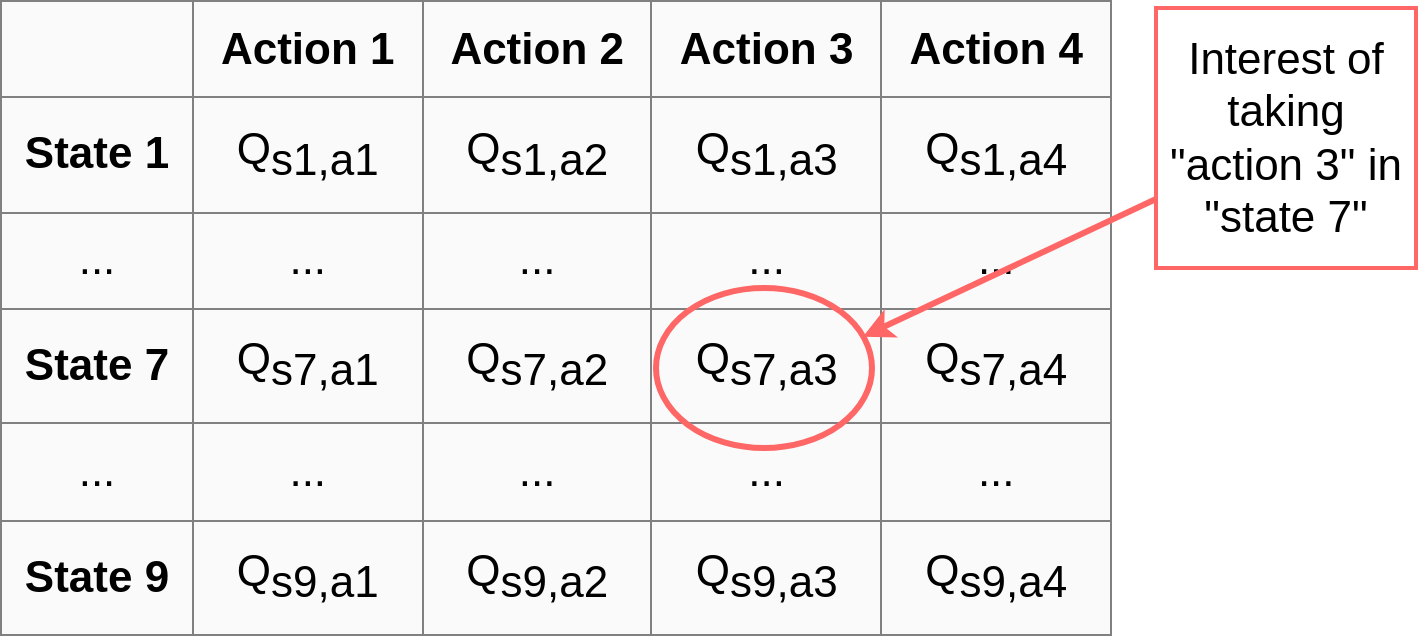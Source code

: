 <mxfile version="20.3.0" type="device" pages="6"><diagram id="sjddoJSolQwsKN8A4_-5" name="Page-1"><mxGraphModel dx="946" dy="672" grid="1" gridSize="10" guides="1" tooltips="1" connect="1" arrows="1" fold="1" page="1" pageScale="1" pageWidth="1040" pageHeight="630" math="0" shadow="0"><root><mxCell id="0"/><mxCell id="1" parent="0"/><mxCell id="ltDP3CAQEIw5t9Q50uZA-1" value="&lt;table style=&quot;text-align: center; width: 100%; height: 100%; border-collapse: collapse; font-size: 22px;&quot; width=&quot;100%&quot; border=&quot;1&quot;&gt;&lt;tbody style=&quot;font-size: 22px;&quot;&gt;&lt;tr style=&quot;font-size: 22px;&quot;&gt;&lt;td align=&quot;center&quot; style=&quot;font-size: 22px;&quot;&gt;&lt;br style=&quot;font-size: 22px;&quot;&gt;&lt;/td&gt;&lt;td align=&quot;center&quot; style=&quot;font-size: 22px;&quot;&gt;&lt;b style=&quot;font-size: 22px;&quot;&gt;Action 1&lt;/b&gt;&lt;/td&gt;&lt;td align=&quot;center&quot; style=&quot;font-size: 22px;&quot;&gt;&lt;b style=&quot;font-size: 22px;&quot;&gt;Action 2&lt;/b&gt;&lt;/td&gt;&lt;td style=&quot;font-size: 22px;&quot;&gt;&lt;b style=&quot;font-size: 22px;&quot;&gt;Action&lt;/b&gt; &lt;b style=&quot;font-size: 22px;&quot;&gt;3&lt;/b&gt;&lt;/td&gt;&lt;td style=&quot;font-size: 22px;&quot;&gt;&lt;b style=&quot;font-size: 22px;&quot;&gt;Action 4&lt;/b&gt;&lt;/td&gt;&lt;/tr&gt;&lt;tr style=&quot;font-size: 22px;&quot;&gt;&lt;td align=&quot;center&quot; style=&quot;font-size: 22px;&quot;&gt;&lt;b style=&quot;font-size: 22px;&quot;&gt;State 1&lt;/b&gt;&lt;/td&gt;&lt;td align=&quot;center&quot; style=&quot;font-size: 22px;&quot;&gt;Q&lt;sub style=&quot;font-size: 22px;&quot;&gt;s1,a1&lt;/sub&gt;&lt;/td&gt;&lt;td align=&quot;center&quot; style=&quot;font-size: 22px;&quot;&gt;Q&lt;sub style=&quot;font-size: 22px;&quot;&gt;s1,a2&lt;/sub&gt;&lt;/td&gt;&lt;td style=&quot;font-size: 22px;&quot;&gt;Q&lt;sub style=&quot;font-size: 22px;&quot;&gt;s1,a3&lt;/sub&gt;&lt;/td&gt;&lt;td style=&quot;font-size: 22px;&quot;&gt;Q&lt;sub style=&quot;font-size: 22px;&quot;&gt;s1,a4&lt;/sub&gt;&lt;/td&gt;&lt;/tr&gt;&lt;tr style=&quot;font-size: 22px;&quot;&gt;&lt;td style=&quot;font-size: 22px;&quot;&gt;...&lt;/td&gt;&lt;td style=&quot;font-size: 22px;&quot;&gt;...&lt;/td&gt;&lt;td style=&quot;font-size: 22px;&quot;&gt;...&lt;/td&gt;&lt;td style=&quot;font-size: 22px;&quot;&gt;...&lt;/td&gt;&lt;td style=&quot;font-size: 22px;&quot;&gt;...&lt;/td&gt;&lt;/tr&gt;&lt;tr style=&quot;font-size: 22px;&quot;&gt;&lt;td align=&quot;center&quot; style=&quot;font-size: 22px;&quot;&gt;&lt;b style=&quot;font-size: 22px;&quot;&gt;State 7&lt;/b&gt;&lt;br style=&quot;font-size: 22px;&quot;&gt;&lt;/td&gt;&lt;td style=&quot;font-size: 22px;&quot; align=&quot;center&quot;&gt;Q&lt;sub style=&quot;font-size: 22px;&quot;&gt;s7,a1&lt;/sub&gt;&lt;/td&gt;&lt;td style=&quot;font-size: 22px;&quot; align=&quot;center&quot;&gt;Q&lt;sub style=&quot;font-size: 22px;&quot;&gt;s7,a2&lt;/sub&gt;&lt;/td&gt;&lt;td style=&quot;font-size: 22px;&quot;&gt;&lt;font style=&quot;font-size: 22px;&quot;&gt;Q&lt;sub style=&quot;font-size: 22px;&quot;&gt;s7,a3&lt;/sub&gt;&lt;/font&gt;&lt;/td&gt;&lt;td style=&quot;font-size: 22px;&quot;&gt;Q&lt;sub style=&quot;font-size: 22px;&quot;&gt;s7,a4&lt;/sub&gt;&lt;/td&gt;&lt;/tr&gt;&lt;tr style=&quot;font-size: 22px;&quot;&gt;&lt;td style=&quot;font-size: 22px;&quot;&gt;...&lt;/td&gt;&lt;td style=&quot;font-size: 22px;&quot;&gt;...&lt;/td&gt;&lt;td style=&quot;font-size: 22px;&quot;&gt;...&lt;/td&gt;&lt;td style=&quot;font-size: 22px;&quot;&gt;...&lt;/td&gt;&lt;td style=&quot;font-size: 22px;&quot;&gt;...&lt;/td&gt;&lt;/tr&gt;&lt;tr style=&quot;font-size: 22px;&quot;&gt;&lt;td style=&quot;font-size: 22px;&quot;&gt;&lt;b style=&quot;font-size: 22px;&quot;&gt;State 9&lt;/b&gt;&lt;/td&gt;&lt;td style=&quot;font-size: 22px;&quot;&gt;Q&lt;sub style=&quot;font-size: 22px;&quot;&gt;s9,a1&lt;/sub&gt;&lt;br style=&quot;font-size: 22px;&quot;&gt;&lt;/td&gt;&lt;td style=&quot;font-size: 22px;&quot;&gt;Q&lt;sub style=&quot;font-size: 22px;&quot;&gt;s9,a2&lt;/sub&gt;&lt;br style=&quot;font-size: 22px;&quot;&gt;&lt;/td&gt;&lt;td style=&quot;font-size: 22px;&quot;&gt;Q&lt;sub style=&quot;font-size: 22px;&quot;&gt;s9,a3&lt;/sub&gt;&lt;br style=&quot;font-size: 22px;&quot;&gt;&lt;/td&gt;&lt;td style=&quot;font-size: 22px;&quot;&gt;Q&lt;sub style=&quot;font-size: 22px;&quot;&gt;s9,a4&lt;/sub&gt;&lt;br style=&quot;font-size: 22px;&quot;&gt;&lt;/td&gt;&lt;/tr&gt;&lt;/tbody&gt;&lt;/table&gt;" style="text;html=1;strokeColor=none;fillColor=#FAFAFA;overflow=fill;shadow=0;rounded=0;sketch=0;glass=0;fontSize=22;labelBackgroundColor=none;" parent="1" vertex="1"><mxGeometry x="242" y="156" width="556" height="318" as="geometry"/></mxCell><mxCell id="ltDP3CAQEIw5t9Q50uZA-2" value="" style="ellipse;whiteSpace=wrap;html=1;labelBackgroundColor=none;fontColor=#000000;fillColor=none;strokeWidth=3;strokeColor=#FF6666;" parent="1" vertex="1"><mxGeometry x="570" y="300" width="108" height="80" as="geometry"/></mxCell><mxCell id="ltDP3CAQEIw5t9Q50uZA-3" value="Interest of taking &quot;action 3&quot; in &quot;state 7&quot;" style="text;html=1;strokeColor=#FF6666;fillColor=none;align=center;verticalAlign=middle;whiteSpace=wrap;rounded=0;labelBackgroundColor=none;strokeWidth=2;fontColor=#000000;fontSize=22;" parent="1" vertex="1"><mxGeometry x="820" y="160" width="130" height="130" as="geometry"/></mxCell><mxCell id="ltDP3CAQEIw5t9Q50uZA-4" value="" style="endArrow=classic;html=1;rounded=0;fontSize=22;fontColor=#000000;entryX=0.958;entryY=0.304;entryDx=0;entryDy=0;entryPerimeter=0;strokeWidth=3;strokeColor=#FF6666;" parent="1" source="ltDP3CAQEIw5t9Q50uZA-3" target="ltDP3CAQEIw5t9Q50uZA-2" edge="1"><mxGeometry width="50" height="50" relative="1" as="geometry"><mxPoint x="510" y="50" as="sourcePoint"/><mxPoint x="560" as="targetPoint"/></mxGeometry></mxCell></root></mxGraphModel></diagram><diagram name="Page2" id="2KFOGGu1gA2ibc1FrUkr"><mxGraphModel dx="946" dy="672" grid="1" gridSize="10" guides="1" tooltips="1" connect="1" arrows="1" fold="1" page="1" pageScale="1" pageWidth="1040" pageHeight="630" math="1" shadow="0"><root><mxCell id="pZhcjRSEBRZSpGrbcxXi-0"/><mxCell id="pZhcjRSEBRZSpGrbcxXi-1" parent="pZhcjRSEBRZSpGrbcxXi-0"/><mxCell id="pZhcjRSEBRZSpGrbcxXi-2" value="&lt;table style=&quot;text-align: center; width: 100%; height: 100%; border-collapse: collapse; font-size: 22px;&quot; width=&quot;100%&quot; border=&quot;1&quot;&gt;&lt;tbody style=&quot;font-size: 22px;&quot;&gt;&lt;tr style=&quot;font-size: 22px;&quot;&gt;&lt;td align=&quot;center&quot; style=&quot;font-size: 22px;&quot;&gt;&lt;br style=&quot;font-size: 22px;&quot;&gt;&lt;/td&gt;&lt;td align=&quot;center&quot; style=&quot;font-size: 22px;&quot;&gt;&lt;b style=&quot;font-size: 22px;&quot;&gt;Action 1&lt;/b&gt;&lt;/td&gt;&lt;td align=&quot;center&quot; style=&quot;font-size: 22px;&quot;&gt;&lt;b style=&quot;font-size: 22px;&quot;&gt;Action 2&lt;/b&gt;&lt;/td&gt;&lt;td style=&quot;font-size: 22px;&quot;&gt;&lt;b style=&quot;font-size: 22px;&quot;&gt;Action&lt;/b&gt; &lt;b style=&quot;font-size: 22px;&quot;&gt;3&lt;/b&gt;&lt;/td&gt;&lt;td style=&quot;font-size: 22px;&quot;&gt;&lt;b style=&quot;font-size: 22px;&quot;&gt;Action 4&lt;/b&gt;&lt;/td&gt;&lt;/tr&gt;&lt;tr style=&quot;font-size: 22px;&quot;&gt;&lt;td align=&quot;center&quot; style=&quot;font-size: 22px;&quot;&gt;&lt;b style=&quot;font-size: 22px;&quot;&gt;State 1&lt;/b&gt;&lt;/td&gt;&lt;td align=&quot;center&quot; style=&quot;font-size: 22px;&quot;&gt;3&lt;/td&gt;&lt;td align=&quot;center&quot; style=&quot;font-size: 22px;&quot;&gt;5&lt;/td&gt;&lt;td style=&quot;font-size: 22px;&quot;&gt;3.5&lt;/td&gt;&lt;td style=&quot;font-size: 22px;&quot;&gt;3&lt;/td&gt;&lt;/tr&gt;&lt;tr style=&quot;font-size: 22px;&quot;&gt;&lt;td style=&quot;font-size: 22px;&quot;&gt;...&lt;/td&gt;&lt;td style=&quot;font-size: 22px;&quot;&gt;...&lt;/td&gt;&lt;td style=&quot;font-size: 22px;&quot;&gt;...&lt;/td&gt;&lt;td style=&quot;font-size: 22px;&quot;&gt;...&lt;/td&gt;&lt;td style=&quot;font-size: 22px;&quot;&gt;...&lt;/td&gt;&lt;/tr&gt;&lt;tr style=&quot;font-size: 22px;&quot;&gt;&lt;td align=&quot;center&quot; style=&quot;font-size: 22px;&quot;&gt;&lt;b style=&quot;font-size: 22px;&quot;&gt;State 7&lt;/b&gt;&lt;br style=&quot;font-size: 22px;&quot;&gt;&lt;/td&gt;&lt;td style=&quot;font-size: 22px;&quot; align=&quot;center&quot;&gt;1&lt;/td&gt;&lt;td style=&quot;font-size: 22px;&quot; align=&quot;center&quot;&gt;0.5&lt;/td&gt;&lt;td style=&quot;font-size: 22px;&quot;&gt;4&lt;/td&gt;&lt;td style=&quot;font-size: 22px;&quot;&gt;2&lt;/td&gt;&lt;/tr&gt;&lt;tr style=&quot;font-size: 22px;&quot;&gt;&lt;td style=&quot;font-size: 22px;&quot;&gt;...&lt;/td&gt;&lt;td style=&quot;font-size: 22px;&quot;&gt;...&lt;/td&gt;&lt;td style=&quot;font-size: 22px;&quot;&gt;...&lt;/td&gt;&lt;td style=&quot;font-size: 22px;&quot;&gt;...&lt;/td&gt;&lt;td style=&quot;font-size: 22px;&quot;&gt;...&lt;/td&gt;&lt;/tr&gt;&lt;tr style=&quot;font-size: 22px;&quot;&gt;&lt;td style=&quot;font-size: 22px;&quot;&gt;&lt;b style=&quot;font-size: 22px;&quot;&gt;State 9&lt;/b&gt;&lt;/td&gt;&lt;td style=&quot;font-size: 22px;&quot;&gt;1&lt;/td&gt;&lt;td style=&quot;font-size: 22px;&quot;&gt;1.5&lt;/td&gt;&lt;td style=&quot;font-size: 22px;&quot;&gt;0.5&lt;/td&gt;&lt;td style=&quot;font-size: 22px;&quot;&gt;0&lt;/td&gt;&lt;/tr&gt;&lt;/tbody&gt;&lt;/table&gt;" style="text;html=1;strokeColor=none;fillColor=#FAFAFA;overflow=fill;shadow=0;rounded=0;sketch=0;glass=0;fontSize=22;labelBackgroundColor=none;" parent="pZhcjRSEBRZSpGrbcxXi-1" vertex="1"><mxGeometry x="242" y="156" width="556" height="318" as="geometry"/></mxCell><mxCell id="4_USxpS0nfTOvVPJIPdh-0" value="\( \left( s_t, a_t, s_{t+1}, r_{t+1} \right) \)&lt;br&gt;=&lt;br&gt;\( \left( s_7, a_3, s_1, 0.8 \right) \)" style="text;html=1;strokeColor=none;fillColor=none;align=center;verticalAlign=middle;whiteSpace=wrap;rounded=0;labelBackgroundColor=none;strokeWidth=2;fontSize=22;fontColor=#000000;" parent="pZhcjRSEBRZSpGrbcxXi-1" vertex="1"><mxGeometry x="12" y="80" width="230" height="90" as="geometry"/></mxCell><mxCell id="4_USxpS0nfTOvVPJIPdh-2" value="" style="endArrow=classic;html=1;rounded=0;strokeColor=#000000;strokeWidth=3;fontSize=22;fontColor=#000000;entryX=0;entryY=0.5;entryDx=0;entryDy=0;edgeStyle=orthogonalEdgeStyle;" parent="pZhcjRSEBRZSpGrbcxXi-1" source="4_USxpS0nfTOvVPJIPdh-0" target="pZhcjRSEBRZSpGrbcxXi-2" edge="1"><mxGeometry width="50" height="50" relative="1" as="geometry"><mxPoint x="80" y="260" as="sourcePoint"/><mxPoint x="130" y="210" as="targetPoint"/></mxGeometry></mxCell></root></mxGraphModel></diagram><diagram name="Page3" id="nUJOAW_J-FZ1BXAWoaFj"><mxGraphModel dx="946" dy="672" grid="1" gridSize="10" guides="1" tooltips="1" connect="1" arrows="1" fold="1" page="1" pageScale="1" pageWidth="1040" pageHeight="630" math="1" shadow="0"><root><mxCell id="lQkG-1RQteraJmdC_sow-0"/><mxCell id="lQkG-1RQteraJmdC_sow-1" parent="lQkG-1RQteraJmdC_sow-0"/><mxCell id="lQkG-1RQteraJmdC_sow-2" value="&lt;table style=&quot;text-align: center; width: 100%; height: 100%; border-collapse: collapse; font-size: 22px;&quot; width=&quot;100%&quot; border=&quot;1&quot;&gt;&lt;tbody style=&quot;font-size: 22px;&quot;&gt;&lt;tr style=&quot;font-size: 22px;&quot;&gt;&lt;td align=&quot;center&quot; style=&quot;font-size: 22px;&quot;&gt;&lt;br style=&quot;font-size: 22px;&quot;&gt;&lt;/td&gt;&lt;td align=&quot;center&quot; style=&quot;font-size: 22px;&quot;&gt;&lt;b style=&quot;font-size: 22px;&quot;&gt;Action 1&lt;/b&gt;&lt;/td&gt;&lt;td align=&quot;center&quot; style=&quot;font-size: 22px;&quot;&gt;&lt;b style=&quot;font-size: 22px;&quot;&gt;Action 2&lt;/b&gt;&lt;/td&gt;&lt;td style=&quot;font-size: 22px;&quot;&gt;&lt;font color=&quot;#ff6666&quot;&gt;&lt;b style=&quot;font-size: 22px;&quot;&gt;Action&lt;/b&gt; &lt;b style=&quot;font-size: 22px;&quot;&gt;3&lt;/b&gt;&lt;/font&gt;&lt;/td&gt;&lt;td style=&quot;font-size: 22px;&quot;&gt;&lt;b style=&quot;font-size: 22px;&quot;&gt;Action 4&lt;/b&gt;&lt;/td&gt;&lt;/tr&gt;&lt;tr style=&quot;font-size: 22px;&quot;&gt;&lt;td align=&quot;center&quot; style=&quot;font-size: 22px;&quot;&gt;&lt;b style=&quot;font-size: 22px;&quot;&gt;State 1&lt;/b&gt;&lt;/td&gt;&lt;td align=&quot;center&quot; style=&quot;font-size: 22px;&quot;&gt;3&lt;/td&gt;&lt;td align=&quot;center&quot; style=&quot;font-size: 22px;&quot;&gt;5&lt;/td&gt;&lt;td style=&quot;font-size: 22px;&quot;&gt;3.5&lt;/td&gt;&lt;td style=&quot;font-size: 22px;&quot;&gt;3&lt;/td&gt;&lt;/tr&gt;&lt;tr style=&quot;font-size: 22px;&quot;&gt;&lt;td style=&quot;font-size: 22px;&quot;&gt;...&lt;/td&gt;&lt;td style=&quot;font-size: 22px;&quot;&gt;...&lt;/td&gt;&lt;td style=&quot;font-size: 22px;&quot;&gt;...&lt;/td&gt;&lt;td style=&quot;font-size: 22px;&quot;&gt;...&lt;/td&gt;&lt;td style=&quot;font-size: 22px;&quot;&gt;...&lt;/td&gt;&lt;/tr&gt;&lt;tr style=&quot;font-size: 22px;&quot;&gt;&lt;td align=&quot;center&quot; style=&quot;font-size: 22px;&quot;&gt;&lt;b style=&quot;font-size: 22px;&quot;&gt;&lt;font color=&quot;#ff6666&quot;&gt;State 7&lt;/font&gt;&lt;/b&gt;&lt;br style=&quot;font-size: 22px;&quot;&gt;&lt;/td&gt;&lt;td style=&quot;font-size: 22px;&quot; align=&quot;center&quot;&gt;1&lt;/td&gt;&lt;td style=&quot;font-size: 22px;&quot; align=&quot;center&quot;&gt;0.5&lt;/td&gt;&lt;td style=&quot;font-size: 22px;&quot;&gt;&lt;b&gt;4&lt;/b&gt;&lt;/td&gt;&lt;td style=&quot;font-size: 22px;&quot;&gt;2&lt;/td&gt;&lt;/tr&gt;&lt;tr style=&quot;font-size: 22px;&quot;&gt;&lt;td style=&quot;font-size: 22px;&quot;&gt;...&lt;/td&gt;&lt;td style=&quot;font-size: 22px;&quot;&gt;...&lt;/td&gt;&lt;td style=&quot;font-size: 22px;&quot;&gt;...&lt;/td&gt;&lt;td style=&quot;font-size: 22px;&quot;&gt;...&lt;/td&gt;&lt;td style=&quot;font-size: 22px;&quot;&gt;...&lt;/td&gt;&lt;/tr&gt;&lt;tr style=&quot;font-size: 22px;&quot;&gt;&lt;td style=&quot;font-size: 22px;&quot;&gt;&lt;b style=&quot;font-size: 22px;&quot;&gt;State 9&lt;/b&gt;&lt;/td&gt;&lt;td style=&quot;font-size: 22px;&quot;&gt;1&lt;/td&gt;&lt;td style=&quot;font-size: 22px;&quot;&gt;1.5&lt;/td&gt;&lt;td style=&quot;font-size: 22px;&quot;&gt;0.5&lt;/td&gt;&lt;td style=&quot;font-size: 22px;&quot;&gt;0&lt;/td&gt;&lt;/tr&gt;&lt;/tbody&gt;&lt;/table&gt;" style="text;html=1;strokeColor=none;fillColor=#FAFAFA;overflow=fill;shadow=0;rounded=0;sketch=0;glass=0;fontSize=22;labelBackgroundColor=none;" parent="lQkG-1RQteraJmdC_sow-1" vertex="1"><mxGeometry x="242" y="156" width="556" height="318" as="geometry"/></mxCell><mxCell id="lQkG-1RQteraJmdC_sow-3" value="\( \left( s_t, a_t, s_{t+1}, r_{t+1} \right) \)&lt;br&gt;=&lt;br&gt;\( \left( s_7, a_3, s_1, 0.8 \right) \)" style="text;html=1;strokeColor=none;fillColor=none;align=center;verticalAlign=middle;whiteSpace=wrap;rounded=0;labelBackgroundColor=none;strokeWidth=2;fontSize=22;fontColor=#000000;" parent="lQkG-1RQteraJmdC_sow-1" vertex="1"><mxGeometry x="12" y="80" width="230" height="90" as="geometry"/></mxCell><mxCell id="lQkG-1RQteraJmdC_sow-4" value="" style="endArrow=classic;html=1;rounded=0;strokeColor=#000000;strokeWidth=3;fontSize=22;fontColor=#000000;entryX=0;entryY=0.5;entryDx=0;entryDy=0;edgeStyle=orthogonalEdgeStyle;" parent="lQkG-1RQteraJmdC_sow-1" source="lQkG-1RQteraJmdC_sow-3" target="lQkG-1RQteraJmdC_sow-2" edge="1"><mxGeometry width="50" height="50" relative="1" as="geometry"><mxPoint x="80" y="260" as="sourcePoint"/><mxPoint x="130" y="210" as="targetPoint"/></mxGeometry></mxCell><mxCell id="tLaP0weCwcLedAfLZ46D-0" value="" style="ellipse;whiteSpace=wrap;html=1;labelBackgroundColor=none;strokeColor=#FF6666;strokeWidth=2;fontSize=22;fontColor=#000000;fillColor=none;" parent="lQkG-1RQteraJmdC_sow-1" vertex="1"><mxGeometry x="570" y="300" width="110" height="80" as="geometry"/></mxCell><mxCell id="tLaP0weCwcLedAfLZ46D-2" style="rounded=0;orthogonalLoop=1;jettySize=auto;html=1;exitX=0.5;exitY=0;exitDx=0;exitDy=0;entryX=1;entryY=1;entryDx=0;entryDy=0;strokeColor=#FF6666;strokeWidth=3;fontSize=22;fontColor=#000000;" parent="lQkG-1RQteraJmdC_sow-1" source="hgDcI6WrcnOE-1XkEogW-0" target="tLaP0weCwcLedAfLZ46D-0" edge="1"><mxGeometry relative="1" as="geometry"/></mxCell><mxCell id="tLaP0weCwcLedAfLZ46D-1" value="Current learned interest" style="text;html=1;strokeColor=none;fillColor=none;align=center;verticalAlign=middle;whiteSpace=wrap;rounded=0;labelBackgroundColor=none;strokeWidth=2;fontSize=20;fontColor=#FF6666;" parent="lQkG-1RQteraJmdC_sow-1" vertex="1"><mxGeometry x="860" y="510" width="90" height="100" as="geometry"/></mxCell><mxCell id="TOVtxj3Fe_SmDKAyGnbG-0" value="\( Q(s_7, a_3) \leftarrow \alpha \left[ r_{t+1}&amp;nbsp;+ \gamma max_{a'} Q(s_{t+1}, a') \right] + (1 - \alpha)Q(s_t, a_t) \)" style="text;html=1;strokeColor=none;fillColor=none;align=center;verticalAlign=middle;whiteSpace=wrap;rounded=0;labelBackgroundColor=none;strokeWidth=2;fontSize=22;fontColor=#000000;" parent="lQkG-1RQteraJmdC_sow-1" vertex="1"><mxGeometry x="180" y="530" width="680" height="30" as="geometry"/></mxCell><mxCell id="hgDcI6WrcnOE-1XkEogW-0" value="" style="ellipse;whiteSpace=wrap;html=1;labelBackgroundColor=none;strokeColor=#FF6666;strokeWidth=2;fontSize=22;fontColor=#000000;fillColor=none;" parent="lQkG-1RQteraJmdC_sow-1" vertex="1"><mxGeometry x="750" y="520" width="110" height="50" as="geometry"/></mxCell></root></mxGraphModel></diagram><diagram name="Page4" id="15p9IzbxZcBYNSkO7-Zc"><mxGraphModel dx="946" dy="672" grid="1" gridSize="10" guides="1" tooltips="1" connect="1" arrows="1" fold="1" page="1" pageScale="1" pageWidth="1040" pageHeight="630" math="1" shadow="0"><root><mxCell id="RcJ6mssY-wKHh3aNuRzd-0"/><mxCell id="RcJ6mssY-wKHh3aNuRzd-1" parent="RcJ6mssY-wKHh3aNuRzd-0"/><mxCell id="RcJ6mssY-wKHh3aNuRzd-2" value="&lt;table style=&quot;text-align: center; width: 100%; height: 100%; border-collapse: collapse; font-size: 22px;&quot; width=&quot;100%&quot; border=&quot;1&quot;&gt;&lt;tbody style=&quot;font-size: 22px;&quot;&gt;&lt;tr style=&quot;font-size: 22px;&quot;&gt;&lt;td align=&quot;center&quot; style=&quot;font-size: 22px;&quot;&gt;&lt;br style=&quot;font-size: 22px;&quot;&gt;&lt;/td&gt;&lt;td align=&quot;center&quot; style=&quot;font-size: 22px;&quot;&gt;&lt;b style=&quot;font-size: 22px;&quot;&gt;Action 1&lt;/b&gt;&lt;/td&gt;&lt;td align=&quot;center&quot; style=&quot;font-size: 22px;&quot;&gt;&lt;b style=&quot;font-size: 22px;&quot;&gt;Action 2&lt;/b&gt;&lt;/td&gt;&lt;td style=&quot;font-size: 22px;&quot;&gt;&lt;b style=&quot;font-size: 22px;&quot;&gt;Action&lt;/b&gt; &lt;b style=&quot;font-size: 22px;&quot;&gt;3&lt;/b&gt;&lt;/td&gt;&lt;td style=&quot;font-size: 22px;&quot;&gt;&lt;b style=&quot;font-size: 22px;&quot;&gt;Action 4&lt;/b&gt;&lt;/td&gt;&lt;/tr&gt;&lt;tr style=&quot;font-size: 22px;&quot;&gt;&lt;td align=&quot;center&quot; style=&quot;font-size: 22px;&quot;&gt;&lt;b style=&quot;font-size: 22px;&quot;&gt;State 1&lt;/b&gt;&lt;/td&gt;&lt;td align=&quot;center&quot; style=&quot;font-size: 22px;&quot;&gt;3&lt;/td&gt;&lt;td align=&quot;center&quot; style=&quot;font-size: 22px;&quot;&gt;5&lt;/td&gt;&lt;td style=&quot;font-size: 22px;&quot;&gt;3.5&lt;/td&gt;&lt;td style=&quot;font-size: 22px;&quot;&gt;3&lt;/td&gt;&lt;/tr&gt;&lt;tr style=&quot;font-size: 22px;&quot;&gt;&lt;td style=&quot;font-size: 22px;&quot;&gt;...&lt;/td&gt;&lt;td style=&quot;font-size: 22px;&quot;&gt;...&lt;/td&gt;&lt;td style=&quot;font-size: 22px;&quot;&gt;...&lt;/td&gt;&lt;td style=&quot;font-size: 22px;&quot;&gt;...&lt;/td&gt;&lt;td style=&quot;font-size: 22px;&quot;&gt;...&lt;/td&gt;&lt;/tr&gt;&lt;tr style=&quot;font-size: 22px;&quot;&gt;&lt;td align=&quot;center&quot; style=&quot;font-size: 22px;&quot;&gt;&lt;b style=&quot;font-size: 22px;&quot;&gt;State 7&lt;/b&gt;&lt;br style=&quot;font-size: 22px;&quot;&gt;&lt;/td&gt;&lt;td style=&quot;font-size: 22px;&quot; align=&quot;center&quot;&gt;1&lt;/td&gt;&lt;td style=&quot;font-size: 22px;&quot; align=&quot;center&quot;&gt;0.5&lt;/td&gt;&lt;td style=&quot;font-size: 22px;&quot;&gt;4&lt;/td&gt;&lt;td style=&quot;font-size: 22px;&quot;&gt;2&lt;/td&gt;&lt;/tr&gt;&lt;tr style=&quot;font-size: 22px;&quot;&gt;&lt;td style=&quot;font-size: 22px;&quot;&gt;...&lt;/td&gt;&lt;td style=&quot;font-size: 22px;&quot;&gt;...&lt;/td&gt;&lt;td style=&quot;font-size: 22px;&quot;&gt;...&lt;/td&gt;&lt;td style=&quot;font-size: 22px;&quot;&gt;...&lt;/td&gt;&lt;td style=&quot;font-size: 22px;&quot;&gt;...&lt;/td&gt;&lt;/tr&gt;&lt;tr style=&quot;font-size: 22px;&quot;&gt;&lt;td style=&quot;font-size: 22px;&quot;&gt;&lt;b style=&quot;font-size: 22px;&quot;&gt;State 9&lt;/b&gt;&lt;/td&gt;&lt;td style=&quot;font-size: 22px;&quot;&gt;1&lt;/td&gt;&lt;td style=&quot;font-size: 22px;&quot;&gt;1.5&lt;/td&gt;&lt;td style=&quot;font-size: 22px;&quot;&gt;0.5&lt;/td&gt;&lt;td style=&quot;font-size: 22px;&quot;&gt;0&lt;/td&gt;&lt;/tr&gt;&lt;/tbody&gt;&lt;/table&gt;" style="text;html=1;strokeColor=none;fillColor=#FAFAFA;overflow=fill;shadow=0;rounded=0;sketch=0;glass=0;fontSize=22;labelBackgroundColor=none;" parent="RcJ6mssY-wKHh3aNuRzd-1" vertex="1"><mxGeometry x="242" y="156" width="556" height="318" as="geometry"/></mxCell><mxCell id="RcJ6mssY-wKHh3aNuRzd-3" value="\( \left( s_t, a_t, s_{t+1}, r_{t+1} \right) \)&lt;br&gt;=&lt;br&gt;\( \left( s_7, a_3, s_1, 0.8 \right) \)" style="text;html=1;strokeColor=none;fillColor=none;align=center;verticalAlign=middle;whiteSpace=wrap;rounded=0;labelBackgroundColor=none;strokeWidth=2;fontSize=22;fontColor=#000000;" parent="RcJ6mssY-wKHh3aNuRzd-1" vertex="1"><mxGeometry x="12" y="80" width="230" height="90" as="geometry"/></mxCell><mxCell id="RcJ6mssY-wKHh3aNuRzd-4" value="" style="endArrow=classic;html=1;rounded=0;strokeColor=#000000;strokeWidth=3;fontSize=22;fontColor=#000000;entryX=0;entryY=0.5;entryDx=0;entryDy=0;edgeStyle=orthogonalEdgeStyle;" parent="RcJ6mssY-wKHh3aNuRzd-1" source="RcJ6mssY-wKHh3aNuRzd-3" target="RcJ6mssY-wKHh3aNuRzd-2" edge="1"><mxGeometry width="50" height="50" relative="1" as="geometry"><mxPoint x="80" y="260" as="sourcePoint"/><mxPoint x="130" y="210" as="targetPoint"/></mxGeometry></mxCell><mxCell id="RcJ6mssY-wKHh3aNuRzd-5" value="\( Q(s_7, a_3) \leftarrow \alpha \left[ r_{t+1} + \gamma max_{a'} Q(s_{t+1}, a')&lt;br&gt;&amp;nbsp;\right] + (1 - \alpha)4 \)" style="text;html=1;strokeColor=none;fillColor=none;align=center;verticalAlign=middle;whiteSpace=wrap;rounded=0;labelBackgroundColor=none;strokeWidth=2;fontSize=22;fontColor=#000000;" parent="RcJ6mssY-wKHh3aNuRzd-1" vertex="1"><mxGeometry x="180" y="530" width="680" height="30" as="geometry"/></mxCell><mxCell id="RcJ6mssY-wKHh3aNuRzd-9" style="edgeStyle=none;rounded=0;orthogonalLoop=1;jettySize=auto;html=1;exitX=0.5;exitY=0;exitDx=0;exitDy=0;entryX=1;entryY=1;entryDx=0;entryDy=0;strokeColor=#000000;strokeWidth=3;fontSize=20;fontColor=#FF6666;opacity=40;" parent="RcJ6mssY-wKHh3aNuRzd-1" source="RcJ6mssY-wKHh3aNuRzd-10" target="RcJ6mssY-wKHh3aNuRzd-11" edge="1"><mxGeometry relative="1" as="geometry"/></mxCell><mxCell id="4zQjp5vTpur43cpr-zvU-0" style="edgeStyle=none;rounded=0;orthogonalLoop=1;jettySize=auto;html=1;exitX=0.5;exitY=1;exitDx=0;exitDy=0;strokeColor=#000000;strokeWidth=3;fontSize=20;fontColor=#FF6666;opacity=40;" parent="RcJ6mssY-wKHh3aNuRzd-1" source="RcJ6mssY-wKHh3aNuRzd-10" target="RcJ6mssY-wKHh3aNuRzd-5" edge="1"><mxGeometry relative="1" as="geometry"/></mxCell><mxCell id="RcJ6mssY-wKHh3aNuRzd-10" value="" style="ellipse;whiteSpace=wrap;html=1;labelBackgroundColor=none;strokeColor=#000000;strokeWidth=2;fontSize=20;fontColor=#FF6666;fillColor=none;opacity=40;" parent="RcJ6mssY-wKHh3aNuRzd-1" vertex="1"><mxGeometry x="790" y="530" width="30" height="30" as="geometry"/></mxCell><mxCell id="RcJ6mssY-wKHh3aNuRzd-11" value="" style="ellipse;whiteSpace=wrap;html=1;labelBackgroundColor=none;strokeColor=#000000;strokeWidth=2;fontSize=20;fontColor=#FF6666;fillColor=none;opacity=40;" parent="RcJ6mssY-wKHh3aNuRzd-1" vertex="1"><mxGeometry x="611" y="326" width="30" height="30" as="geometry"/></mxCell><mxCell id="4zQjp5vTpur43cpr-zvU-1" value="" style="ellipse;whiteSpace=wrap;html=1;labelBackgroundColor=none;strokeColor=#FF6666;strokeWidth=2;fontSize=20;fontColor=#000000;fillColor=none;" parent="RcJ6mssY-wKHh3aNuRzd-1" vertex="1"><mxGeometry x="400" y="530" width="50" height="30" as="geometry"/></mxCell><mxCell id="4zQjp5vTpur43cpr-zvU-2" value="" style="ellipse;whiteSpace=wrap;html=1;labelBackgroundColor=none;strokeColor=#FF6666;strokeWidth=2;fontSize=20;fontColor=#000000;fillColor=none;" parent="RcJ6mssY-wKHh3aNuRzd-1" vertex="1"><mxGeometry x="161" y="137" width="40" height="30" as="geometry"/></mxCell><mxCell id="4zQjp5vTpur43cpr-zvU-3" style="edgeStyle=none;rounded=0;orthogonalLoop=1;jettySize=auto;html=1;exitX=0;exitY=0;exitDx=0;exitDy=0;entryX=1;entryY=1;entryDx=0;entryDy=0;strokeColor=#FF6666;strokeWidth=3;fontSize=20;fontColor=#000000;" parent="RcJ6mssY-wKHh3aNuRzd-1" source="4zQjp5vTpur43cpr-zvU-1" target="4zQjp5vTpur43cpr-zvU-2" edge="1"><mxGeometry relative="1" as="geometry"><mxPoint x="207.01" y="614.48" as="sourcePoint"/><mxPoint x="161.001" y="350" as="targetPoint"/></mxGeometry></mxCell><mxCell id="4zQjp5vTpur43cpr-zvU-4" value="Reward" style="text;html=1;strokeColor=none;fillColor=none;align=center;verticalAlign=middle;whiteSpace=wrap;rounded=0;labelBackgroundColor=none;strokeWidth=2;fontSize=20;fontColor=#FF6666;" parent="RcJ6mssY-wKHh3aNuRzd-1" vertex="1"><mxGeometry x="395" y="560" width="60" height="30" as="geometry"/></mxCell></root></mxGraphModel></diagram><diagram name="Page5" id="pC5Gq09GYPOAbKx4jWav"><mxGraphModel dx="946" dy="672" grid="1" gridSize="10" guides="1" tooltips="1" connect="1" arrows="1" fold="1" page="1" pageScale="1" pageWidth="1040" pageHeight="630" math="1" shadow="0"><root><mxCell id="JavKRPnwQBXQ_LKr9y1F-0"/><mxCell id="JavKRPnwQBXQ_LKr9y1F-1" parent="JavKRPnwQBXQ_LKr9y1F-0"/><mxCell id="JavKRPnwQBXQ_LKr9y1F-2" value="&lt;table style=&quot;text-align: center; width: 100%; height: 100%; border-collapse: collapse; font-size: 22px;&quot; width=&quot;100%&quot; border=&quot;1&quot;&gt;&lt;tbody style=&quot;font-size: 22px;&quot;&gt;&lt;tr style=&quot;font-size: 22px;&quot;&gt;&lt;td align=&quot;center&quot; style=&quot;font-size: 22px;&quot;&gt;&lt;br style=&quot;font-size: 22px;&quot;&gt;&lt;/td&gt;&lt;td align=&quot;center&quot; style=&quot;font-size: 22px;&quot;&gt;&lt;b style=&quot;font-size: 22px;&quot;&gt;Action 1&lt;/b&gt;&lt;/td&gt;&lt;td align=&quot;center&quot; style=&quot;font-size: 22px;&quot;&gt;&lt;b style=&quot;font-size: 22px;&quot;&gt;Action 2&lt;/b&gt;&lt;/td&gt;&lt;td style=&quot;font-size: 22px;&quot;&gt;&lt;b style=&quot;font-size: 22px;&quot;&gt;Action&lt;/b&gt; &lt;b style=&quot;font-size: 22px;&quot;&gt;3&lt;/b&gt;&lt;/td&gt;&lt;td style=&quot;font-size: 22px;&quot;&gt;&lt;b style=&quot;font-size: 22px;&quot;&gt;Action 4&lt;/b&gt;&lt;/td&gt;&lt;/tr&gt;&lt;tr style=&quot;font-size: 22px;&quot;&gt;&lt;td align=&quot;center&quot; style=&quot;font-size: 22px;&quot;&gt;&lt;b style=&quot;font-size: 22px;&quot;&gt;&lt;font color=&quot;#ff6666&quot;&gt;State 1&lt;/font&gt;&lt;/b&gt;&lt;/td&gt;&lt;td align=&quot;center&quot; style=&quot;font-size: 22px;&quot;&gt;3&lt;/td&gt;&lt;td align=&quot;center&quot; style=&quot;font-size: 22px;&quot;&gt;&lt;b&gt;5&lt;/b&gt;&lt;/td&gt;&lt;td style=&quot;font-size: 22px;&quot;&gt;3.5&lt;/td&gt;&lt;td style=&quot;font-size: 22px;&quot;&gt;3&lt;/td&gt;&lt;/tr&gt;&lt;tr style=&quot;font-size: 22px;&quot;&gt;&lt;td style=&quot;font-size: 22px;&quot;&gt;...&lt;/td&gt;&lt;td style=&quot;font-size: 22px;&quot;&gt;...&lt;/td&gt;&lt;td style=&quot;font-size: 22px;&quot;&gt;...&lt;/td&gt;&lt;td style=&quot;font-size: 22px;&quot;&gt;...&lt;/td&gt;&lt;td style=&quot;font-size: 22px;&quot;&gt;...&lt;/td&gt;&lt;/tr&gt;&lt;tr style=&quot;font-size: 22px;&quot;&gt;&lt;td align=&quot;center&quot; style=&quot;font-size: 22px;&quot;&gt;&lt;b style=&quot;font-size: 22px;&quot;&gt;State 7&lt;/b&gt;&lt;br style=&quot;font-size: 22px;&quot;&gt;&lt;/td&gt;&lt;td style=&quot;font-size: 22px;&quot; align=&quot;center&quot;&gt;1&lt;/td&gt;&lt;td style=&quot;font-size: 22px;&quot; align=&quot;center&quot;&gt;0.5&lt;/td&gt;&lt;td style=&quot;font-size: 22px;&quot;&gt;4&lt;/td&gt;&lt;td style=&quot;font-size: 22px;&quot;&gt;2&lt;/td&gt;&lt;/tr&gt;&lt;tr style=&quot;font-size: 22px;&quot;&gt;&lt;td style=&quot;font-size: 22px;&quot;&gt;...&lt;/td&gt;&lt;td style=&quot;font-size: 22px;&quot;&gt;...&lt;/td&gt;&lt;td style=&quot;font-size: 22px;&quot;&gt;...&lt;/td&gt;&lt;td style=&quot;font-size: 22px;&quot;&gt;...&lt;/td&gt;&lt;td style=&quot;font-size: 22px;&quot;&gt;...&lt;/td&gt;&lt;/tr&gt;&lt;tr style=&quot;font-size: 22px;&quot;&gt;&lt;td style=&quot;font-size: 22px;&quot;&gt;&lt;b style=&quot;font-size: 22px;&quot;&gt;State 9&lt;/b&gt;&lt;/td&gt;&lt;td style=&quot;font-size: 22px;&quot;&gt;1&lt;/td&gt;&lt;td style=&quot;font-size: 22px;&quot;&gt;1.5&lt;/td&gt;&lt;td style=&quot;font-size: 22px;&quot;&gt;0.5&lt;/td&gt;&lt;td style=&quot;font-size: 22px;&quot;&gt;0&lt;/td&gt;&lt;/tr&gt;&lt;/tbody&gt;&lt;/table&gt;" style="text;html=1;strokeColor=none;fillColor=#FAFAFA;overflow=fill;shadow=0;rounded=0;sketch=0;glass=0;fontSize=22;labelBackgroundColor=none;" parent="JavKRPnwQBXQ_LKr9y1F-1" vertex="1"><mxGeometry x="242" y="156" width="556" height="318" as="geometry"/></mxCell><mxCell id="JavKRPnwQBXQ_LKr9y1F-3" value="\( \left( s_t, a_t, s_{t+1}, r_{t+1} \right) \)&lt;br&gt;=&lt;br&gt;\( \left( s_7, a_3, s_1, 0.8 \right) \)" style="text;html=1;strokeColor=none;fillColor=none;align=center;verticalAlign=middle;whiteSpace=wrap;rounded=0;labelBackgroundColor=none;strokeWidth=2;fontSize=22;fontColor=#000000;" parent="JavKRPnwQBXQ_LKr9y1F-1" vertex="1"><mxGeometry x="12" y="80" width="230" height="90" as="geometry"/></mxCell><mxCell id="JavKRPnwQBXQ_LKr9y1F-4" value="" style="endArrow=classic;html=1;rounded=0;strokeColor=#000000;strokeWidth=3;fontSize=22;fontColor=#000000;entryX=0;entryY=0.5;entryDx=0;entryDy=0;edgeStyle=orthogonalEdgeStyle;" parent="JavKRPnwQBXQ_LKr9y1F-1" source="JavKRPnwQBXQ_LKr9y1F-3" target="JavKRPnwQBXQ_LKr9y1F-2" edge="1"><mxGeometry width="50" height="50" relative="1" as="geometry"><mxPoint x="80" y="260" as="sourcePoint"/><mxPoint x="130" y="210" as="targetPoint"/></mxGeometry></mxCell><mxCell id="JavKRPnwQBXQ_LKr9y1F-8" value="\( Q(s_7, a_3) \leftarrow \alpha \left[ 0.8 + \gamma max_{a'} Q(s_{t+1}, a') \right] + (1 - \alpha)4 \)" style="text;html=1;strokeColor=none;fillColor=none;align=center;verticalAlign=middle;whiteSpace=wrap;rounded=0;labelBackgroundColor=none;strokeWidth=2;fontSize=22;fontColor=#000000;" parent="JavKRPnwQBXQ_LKr9y1F-1" vertex="1"><mxGeometry x="180" y="530" width="680" height="30" as="geometry"/></mxCell><mxCell id="rFc6Zw5u7QnSkxfCSuLu-4" style="edgeStyle=none;rounded=0;orthogonalLoop=1;jettySize=auto;html=1;exitX=0.5;exitY=0;exitDx=0;exitDy=0;entryX=0.689;entryY=0.936;entryDx=0;entryDy=0;entryPerimeter=0;strokeColor=#FF6666;strokeWidth=3;fontSize=20;fontColor=#FF6666;" parent="JavKRPnwQBXQ_LKr9y1F-1" source="WndCf2vG8Hb50X9vMtX6-0" target="rFc6Zw5u7QnSkxfCSuLu-3" edge="1"><mxGeometry relative="1" as="geometry"/></mxCell><mxCell id="WndCf2vG8Hb50X9vMtX6-0" value="" style="ellipse;whiteSpace=wrap;html=1;labelBackgroundColor=none;strokeColor=#FF6666;strokeWidth=2;fontSize=20;fontColor=#000000;fillColor=none;" parent="JavKRPnwQBXQ_LKr9y1F-1" vertex="1"><mxGeometry x="490" y="520" width="190" height="50" as="geometry"/></mxCell><mxCell id="WndCf2vG8Hb50X9vMtX6-1" value="Best possible action in next state" style="text;html=1;strokeColor=none;fillColor=none;align=center;verticalAlign=middle;whiteSpace=wrap;rounded=0;labelBackgroundColor=none;strokeWidth=2;fontSize=20;fontColor=#FF6666;" parent="JavKRPnwQBXQ_LKr9y1F-1" vertex="1"><mxGeometry x="500" y="580" width="190" height="30" as="geometry"/></mxCell><mxCell id="rFc6Zw5u7QnSkxfCSuLu-2" style="edgeStyle=none;rounded=0;orthogonalLoop=1;jettySize=auto;html=1;exitX=0.5;exitY=0;exitDx=0;exitDy=0;entryX=1;entryY=1;entryDx=0;entryDy=0;strokeColor=#000000;strokeWidth=3;fontSize=20;fontColor=#FF6666;opacity=40;" parent="JavKRPnwQBXQ_LKr9y1F-1" source="rFc6Zw5u7QnSkxfCSuLu-0" target="rFc6Zw5u7QnSkxfCSuLu-1" edge="1"><mxGeometry relative="1" as="geometry"/></mxCell><mxCell id="rFc6Zw5u7QnSkxfCSuLu-0" value="" style="ellipse;whiteSpace=wrap;html=1;labelBackgroundColor=none;strokeColor=#000000;strokeWidth=2;fontSize=20;fontColor=#FF6666;fillColor=none;opacity=40;" parent="JavKRPnwQBXQ_LKr9y1F-1" vertex="1"><mxGeometry x="790" y="530" width="30" height="30" as="geometry"/></mxCell><mxCell id="rFc6Zw5u7QnSkxfCSuLu-1" value="" style="ellipse;whiteSpace=wrap;html=1;labelBackgroundColor=none;strokeColor=#000000;strokeWidth=2;fontSize=20;fontColor=#FF6666;fillColor=none;opacity=40;" parent="JavKRPnwQBXQ_LKr9y1F-1" vertex="1"><mxGeometry x="611" y="326" width="30" height="30" as="geometry"/></mxCell><mxCell id="rFc6Zw5u7QnSkxfCSuLu-3" value="" style="ellipse;whiteSpace=wrap;html=1;labelBackgroundColor=none;strokeColor=#FF6666;strokeWidth=2;fontSize=20;fontColor=#000000;fillColor=none;" parent="JavKRPnwQBXQ_LKr9y1F-1" vertex="1"><mxGeometry x="451" y="200" width="119" height="70" as="geometry"/></mxCell><mxCell id="LyGuM_GyyOquuUQFUeCy-0" value="" style="ellipse;whiteSpace=wrap;html=1;labelBackgroundColor=none;strokeColor=#000000;strokeWidth=2;fontSize=20;fontColor=#000000;fillColor=none;opacity=40;" vertex="1" parent="JavKRPnwQBXQ_LKr9y1F-1"><mxGeometry x="400" y="530" width="40" height="30" as="geometry"/></mxCell><mxCell id="LyGuM_GyyOquuUQFUeCy-1" value="" style="ellipse;whiteSpace=wrap;html=1;labelBackgroundColor=none;strokeColor=#000000;strokeWidth=2;fontSize=20;fontColor=#000000;fillColor=none;opacity=40;" vertex="1" parent="JavKRPnwQBXQ_LKr9y1F-1"><mxGeometry x="161" y="137" width="40" height="30" as="geometry"/></mxCell><mxCell id="LyGuM_GyyOquuUQFUeCy-2" style="edgeStyle=none;rounded=0;orthogonalLoop=1;jettySize=auto;html=1;exitX=0;exitY=0;exitDx=0;exitDy=0;entryX=1;entryY=1;entryDx=0;entryDy=0;strokeColor=#000000;strokeWidth=3;fontSize=20;fontColor=#000000;opacity=40;" edge="1" parent="JavKRPnwQBXQ_LKr9y1F-1" source="LyGuM_GyyOquuUQFUeCy-0" target="LyGuM_GyyOquuUQFUeCy-1"><mxGeometry relative="1" as="geometry"><mxPoint x="207.01" y="614.48" as="sourcePoint"/><mxPoint x="161.001" y="350" as="targetPoint"/></mxGeometry></mxCell></root></mxGraphModel></diagram><diagram name="Page6" id="eT-myCQwH9XLxROQYgMJ"><mxGraphModel dx="946" dy="672" grid="1" gridSize="10" guides="1" tooltips="1" connect="1" arrows="1" fold="1" page="1" pageScale="1" pageWidth="1040" pageHeight="630" math="1" shadow="0"><root><mxCell id="oo5KRhMZHoK12D7TRdyE-0"/><mxCell id="oo5KRhMZHoK12D7TRdyE-1" parent="oo5KRhMZHoK12D7TRdyE-0"/><mxCell id="oo5KRhMZHoK12D7TRdyE-2" value="&lt;table style=&quot;text-align: center; width: 100%; height: 100%; border-collapse: collapse; font-size: 22px;&quot; width=&quot;100%&quot; border=&quot;1&quot;&gt;&lt;tbody style=&quot;font-size: 22px;&quot;&gt;&lt;tr style=&quot;font-size: 22px;&quot;&gt;&lt;td align=&quot;center&quot; style=&quot;font-size: 22px;&quot;&gt;&lt;br style=&quot;font-size: 22px;&quot;&gt;&lt;/td&gt;&lt;td align=&quot;center&quot; style=&quot;font-size: 22px;&quot;&gt;&lt;b style=&quot;font-size: 22px;&quot;&gt;Action 1&lt;/b&gt;&lt;/td&gt;&lt;td align=&quot;center&quot; style=&quot;font-size: 22px;&quot;&gt;&lt;b style=&quot;font-size: 22px;&quot;&gt;Action 2&lt;/b&gt;&lt;/td&gt;&lt;td style=&quot;font-size: 22px;&quot;&gt;&lt;b style=&quot;font-size: 22px;&quot;&gt;Action&lt;/b&gt; &lt;b style=&quot;font-size: 22px;&quot;&gt;3&lt;/b&gt;&lt;/td&gt;&lt;td style=&quot;font-size: 22px;&quot;&gt;&lt;b style=&quot;font-size: 22px;&quot;&gt;Action 4&lt;/b&gt;&lt;/td&gt;&lt;/tr&gt;&lt;tr style=&quot;font-size: 22px;&quot;&gt;&lt;td align=&quot;center&quot; style=&quot;font-size: 22px;&quot;&gt;&lt;b style=&quot;font-size: 22px;&quot;&gt;State 1&lt;/b&gt;&lt;/td&gt;&lt;td align=&quot;center&quot; style=&quot;font-size: 22px;&quot;&gt;3&lt;/td&gt;&lt;td align=&quot;center&quot; style=&quot;font-size: 22px;&quot;&gt;5&lt;/td&gt;&lt;td style=&quot;font-size: 22px;&quot;&gt;3.5&lt;/td&gt;&lt;td style=&quot;font-size: 22px;&quot;&gt;3&lt;/td&gt;&lt;/tr&gt;&lt;tr style=&quot;font-size: 22px;&quot;&gt;&lt;td style=&quot;font-size: 22px;&quot;&gt;...&lt;/td&gt;&lt;td style=&quot;font-size: 22px;&quot;&gt;...&lt;/td&gt;&lt;td style=&quot;font-size: 22px;&quot;&gt;...&lt;/td&gt;&lt;td style=&quot;font-size: 22px;&quot;&gt;...&lt;/td&gt;&lt;td style=&quot;font-size: 22px;&quot;&gt;...&lt;/td&gt;&lt;/tr&gt;&lt;tr style=&quot;font-size: 22px;&quot;&gt;&lt;td align=&quot;center&quot; style=&quot;font-size: 22px;&quot;&gt;&lt;b style=&quot;font-size: 22px;&quot;&gt;State 7&lt;/b&gt;&lt;br style=&quot;font-size: 22px;&quot;&gt;&lt;/td&gt;&lt;td style=&quot;font-size: 22px;&quot; align=&quot;center&quot;&gt;1&lt;/td&gt;&lt;td style=&quot;font-size: 22px;&quot; align=&quot;center&quot;&gt;0.5&lt;/td&gt;&lt;td style=&quot;font-size: 22px;&quot;&gt;&lt;b&gt;4.78&lt;/b&gt;&lt;/td&gt;&lt;td style=&quot;font-size: 22px;&quot;&gt;2&lt;/td&gt;&lt;/tr&gt;&lt;tr style=&quot;font-size: 22px;&quot;&gt;&lt;td style=&quot;font-size: 22px;&quot;&gt;...&lt;/td&gt;&lt;td style=&quot;font-size: 22px;&quot;&gt;...&lt;/td&gt;&lt;td style=&quot;font-size: 22px;&quot;&gt;...&lt;/td&gt;&lt;td style=&quot;font-size: 22px;&quot;&gt;...&lt;/td&gt;&lt;td style=&quot;font-size: 22px;&quot;&gt;...&lt;/td&gt;&lt;/tr&gt;&lt;tr style=&quot;font-size: 22px;&quot;&gt;&lt;td style=&quot;font-size: 22px;&quot;&gt;&lt;b style=&quot;font-size: 22px;&quot;&gt;State 9&lt;/b&gt;&lt;/td&gt;&lt;td style=&quot;font-size: 22px;&quot;&gt;1&lt;/td&gt;&lt;td style=&quot;font-size: 22px;&quot;&gt;1.5&lt;/td&gt;&lt;td style=&quot;font-size: 22px;&quot;&gt;0.5&lt;/td&gt;&lt;td style=&quot;font-size: 22px;&quot;&gt;0&lt;/td&gt;&lt;/tr&gt;&lt;/tbody&gt;&lt;/table&gt;" style="text;html=1;strokeColor=none;fillColor=#FAFAFA;overflow=fill;shadow=0;rounded=0;sketch=0;glass=0;fontSize=22;labelBackgroundColor=none;" parent="oo5KRhMZHoK12D7TRdyE-1" vertex="1"><mxGeometry x="242" y="156" width="556" height="318" as="geometry"/></mxCell><mxCell id="oo5KRhMZHoK12D7TRdyE-3" value="\( \left( s_t, a_t, s_{t+1}, r_{t+1} \right) \)&lt;br&gt;=&lt;br&gt;\( \left( s_7, a_3, s_1, 0.8 \right) \)" style="text;html=1;strokeColor=none;fillColor=none;align=center;verticalAlign=middle;whiteSpace=wrap;rounded=0;labelBackgroundColor=none;strokeWidth=2;fontSize=22;fontColor=#000000;" parent="oo5KRhMZHoK12D7TRdyE-1" vertex="1"><mxGeometry x="12" y="80" width="230" height="90" as="geometry"/></mxCell><mxCell id="oo5KRhMZHoK12D7TRdyE-4" value="" style="endArrow=classic;html=1;rounded=0;strokeColor=#000000;strokeWidth=3;fontSize=22;fontColor=#000000;entryX=0;entryY=0.5;entryDx=0;entryDy=0;edgeStyle=orthogonalEdgeStyle;" parent="oo5KRhMZHoK12D7TRdyE-1" source="oo5KRhMZHoK12D7TRdyE-3" target="oo5KRhMZHoK12D7TRdyE-2" edge="1"><mxGeometry width="50" height="50" relative="1" as="geometry"><mxPoint x="80" y="260" as="sourcePoint"/><mxPoint x="130" y="210" as="targetPoint"/></mxGeometry></mxCell><mxCell id="oo5KRhMZHoK12D7TRdyE-5" value="\( Q(s_7, a3) \leftarrow \alpha \left[ 0.8 + \gamma 5 \right] + (1 - \alpha)4 = 4.78 \)" style="text;html=1;strokeColor=none;fillColor=none;align=center;verticalAlign=middle;whiteSpace=wrap;rounded=0;labelBackgroundColor=none;strokeWidth=2;fontSize=22;fontColor=#000000;" parent="oo5KRhMZHoK12D7TRdyE-1" vertex="1"><mxGeometry x="180" y="530" width="680" height="30" as="geometry"/></mxCell><mxCell id="oo5KRhMZHoK12D7TRdyE-6" style="edgeStyle=none;rounded=0;orthogonalLoop=1;jettySize=auto;html=1;exitX=0.5;exitY=0;exitDx=0;exitDy=0;entryX=0.689;entryY=0.936;entryDx=0;entryDy=0;entryPerimeter=0;strokeColor=#000000;strokeWidth=3;fontSize=20;fontColor=#FF6666;opacity=40;" parent="oo5KRhMZHoK12D7TRdyE-1" source="oo5KRhMZHoK12D7TRdyE-7" target="oo5KRhMZHoK12D7TRdyE-12" edge="1"><mxGeometry relative="1" as="geometry"/></mxCell><mxCell id="oo5KRhMZHoK12D7TRdyE-7" value="" style="ellipse;whiteSpace=wrap;html=1;labelBackgroundColor=none;strokeColor=#000000;strokeWidth=2;fontSize=20;fontColor=#000000;fillColor=none;opacity=40;" parent="oo5KRhMZHoK12D7TRdyE-1" vertex="1"><mxGeometry x="524" y="530" width="30" height="30" as="geometry"/></mxCell><mxCell id="oo5KRhMZHoK12D7TRdyE-8" style="edgeStyle=none;rounded=0;orthogonalLoop=1;jettySize=auto;html=1;exitX=0.5;exitY=0;exitDx=0;exitDy=0;entryX=1;entryY=1;entryDx=0;entryDy=0;strokeColor=#000000;strokeWidth=3;fontSize=20;fontColor=#FF6666;opacity=40;" parent="oo5KRhMZHoK12D7TRdyE-1" source="oo5KRhMZHoK12D7TRdyE-10" edge="1"><mxGeometry relative="1" as="geometry"><mxPoint x="636.607" y="351.607" as="targetPoint"/></mxGeometry></mxCell><mxCell id="oo5KRhMZHoK12D7TRdyE-9" style="edgeStyle=none;rounded=0;orthogonalLoop=1;jettySize=auto;html=1;exitX=0.5;exitY=1;exitDx=0;exitDy=0;strokeColor=#000000;strokeWidth=3;fontSize=20;fontColor=#FF6666;opacity=40;" parent="oo5KRhMZHoK12D7TRdyE-1" source="oo5KRhMZHoK12D7TRdyE-10" target="oo5KRhMZHoK12D7TRdyE-5" edge="1"><mxGeometry relative="1" as="geometry"/></mxCell><mxCell id="oo5KRhMZHoK12D7TRdyE-10" value="" style="ellipse;whiteSpace=wrap;html=1;labelBackgroundColor=none;strokeColor=#000000;strokeWidth=2;fontSize=20;fontColor=#FF6666;fillColor=none;opacity=40;" parent="oo5KRhMZHoK12D7TRdyE-1" vertex="1"><mxGeometry x="658" y="530" width="30" height="30" as="geometry"/></mxCell><mxCell id="oo5KRhMZHoK12D7TRdyE-12" value="" style="ellipse;whiteSpace=wrap;html=1;labelBackgroundColor=none;strokeColor=#000000;strokeWidth=2;fontSize=20;fontColor=#000000;fillColor=none;opacity=40;" parent="oo5KRhMZHoK12D7TRdyE-1" vertex="1"><mxGeometry x="495" y="220" width="30" height="30" as="geometry"/></mxCell><mxCell id="reOwvspaC7MXozoiiAip-0" style="edgeStyle=none;rounded=0;orthogonalLoop=1;jettySize=auto;html=1;exitX=0.5;exitY=1;exitDx=0;exitDy=0;strokeColor=#000000;strokeWidth=3;fontSize=20;fontColor=#000000;opacity=40;" parent="oo5KRhMZHoK12D7TRdyE-1" source="oo5KRhMZHoK12D7TRdyE-13" target="oo5KRhMZHoK12D7TRdyE-5" edge="1"><mxGeometry relative="1" as="geometry"/></mxCell><mxCell id="oo5KRhMZHoK12D7TRdyE-13" value="" style="ellipse;whiteSpace=wrap;html=1;labelBackgroundColor=none;strokeColor=#000000;strokeWidth=2;fontSize=20;fontColor=#000000;fillColor=none;opacity=40;" parent="oo5KRhMZHoK12D7TRdyE-1" vertex="1"><mxGeometry x="448" y="530" width="40" height="30" as="geometry"/></mxCell><mxCell id="oo5KRhMZHoK12D7TRdyE-14" value="" style="ellipse;whiteSpace=wrap;html=1;labelBackgroundColor=none;strokeColor=#000000;strokeWidth=2;fontSize=20;fontColor=#000000;fillColor=none;opacity=40;" parent="oo5KRhMZHoK12D7TRdyE-1" vertex="1"><mxGeometry x="161" y="137" width="40" height="30" as="geometry"/></mxCell><mxCell id="oo5KRhMZHoK12D7TRdyE-15" style="edgeStyle=none;rounded=0;orthogonalLoop=1;jettySize=auto;html=1;exitX=0;exitY=0;exitDx=0;exitDy=0;entryX=1;entryY=1;entryDx=0;entryDy=0;strokeColor=#000000;strokeWidth=3;fontSize=20;fontColor=#000000;opacity=40;" parent="oo5KRhMZHoK12D7TRdyE-1" source="oo5KRhMZHoK12D7TRdyE-13" target="oo5KRhMZHoK12D7TRdyE-14" edge="1"><mxGeometry relative="1" as="geometry"><mxPoint x="207.01" y="614.48" as="sourcePoint"/><mxPoint x="161.001" y="350" as="targetPoint"/></mxGeometry></mxCell><mxCell id="reOwvspaC7MXozoiiAip-2" style="edgeStyle=none;rounded=0;orthogonalLoop=1;jettySize=auto;html=1;exitX=1;exitY=1;exitDx=0;exitDy=0;strokeColor=#FF6666;strokeWidth=3;fontSize=20;fontColor=#000000;entryX=0.5;entryY=0;entryDx=0;entryDy=0;" parent="oo5KRhMZHoK12D7TRdyE-1" source="reOwvspaC7MXozoiiAip-1" target="reOwvspaC7MXozoiiAip-3" edge="1"><mxGeometry relative="1" as="geometry"><mxPoint x="820" y="510" as="targetPoint"/></mxGeometry></mxCell><mxCell id="reOwvspaC7MXozoiiAip-1" value="" style="ellipse;whiteSpace=wrap;html=1;labelBackgroundColor=none;strokeColor=#FF6666;strokeWidth=2;fontSize=20;fontColor=#000000;fillColor=none;" parent="oo5KRhMZHoK12D7TRdyE-1" vertex="1"><mxGeometry x="565" y="300" width="120" height="80" as="geometry"/></mxCell><mxCell id="reOwvspaC7MXozoiiAip-3" value="" style="ellipse;whiteSpace=wrap;html=1;labelBackgroundColor=none;strokeColor=#FF6666;strokeWidth=2;fontSize=20;fontColor=#000000;fillColor=none;" parent="oo5KRhMZHoK12D7TRdyE-1" vertex="1"><mxGeometry x="709" y="519" width="60" height="50" as="geometry"/></mxCell></root></mxGraphModel></diagram></mxfile>
